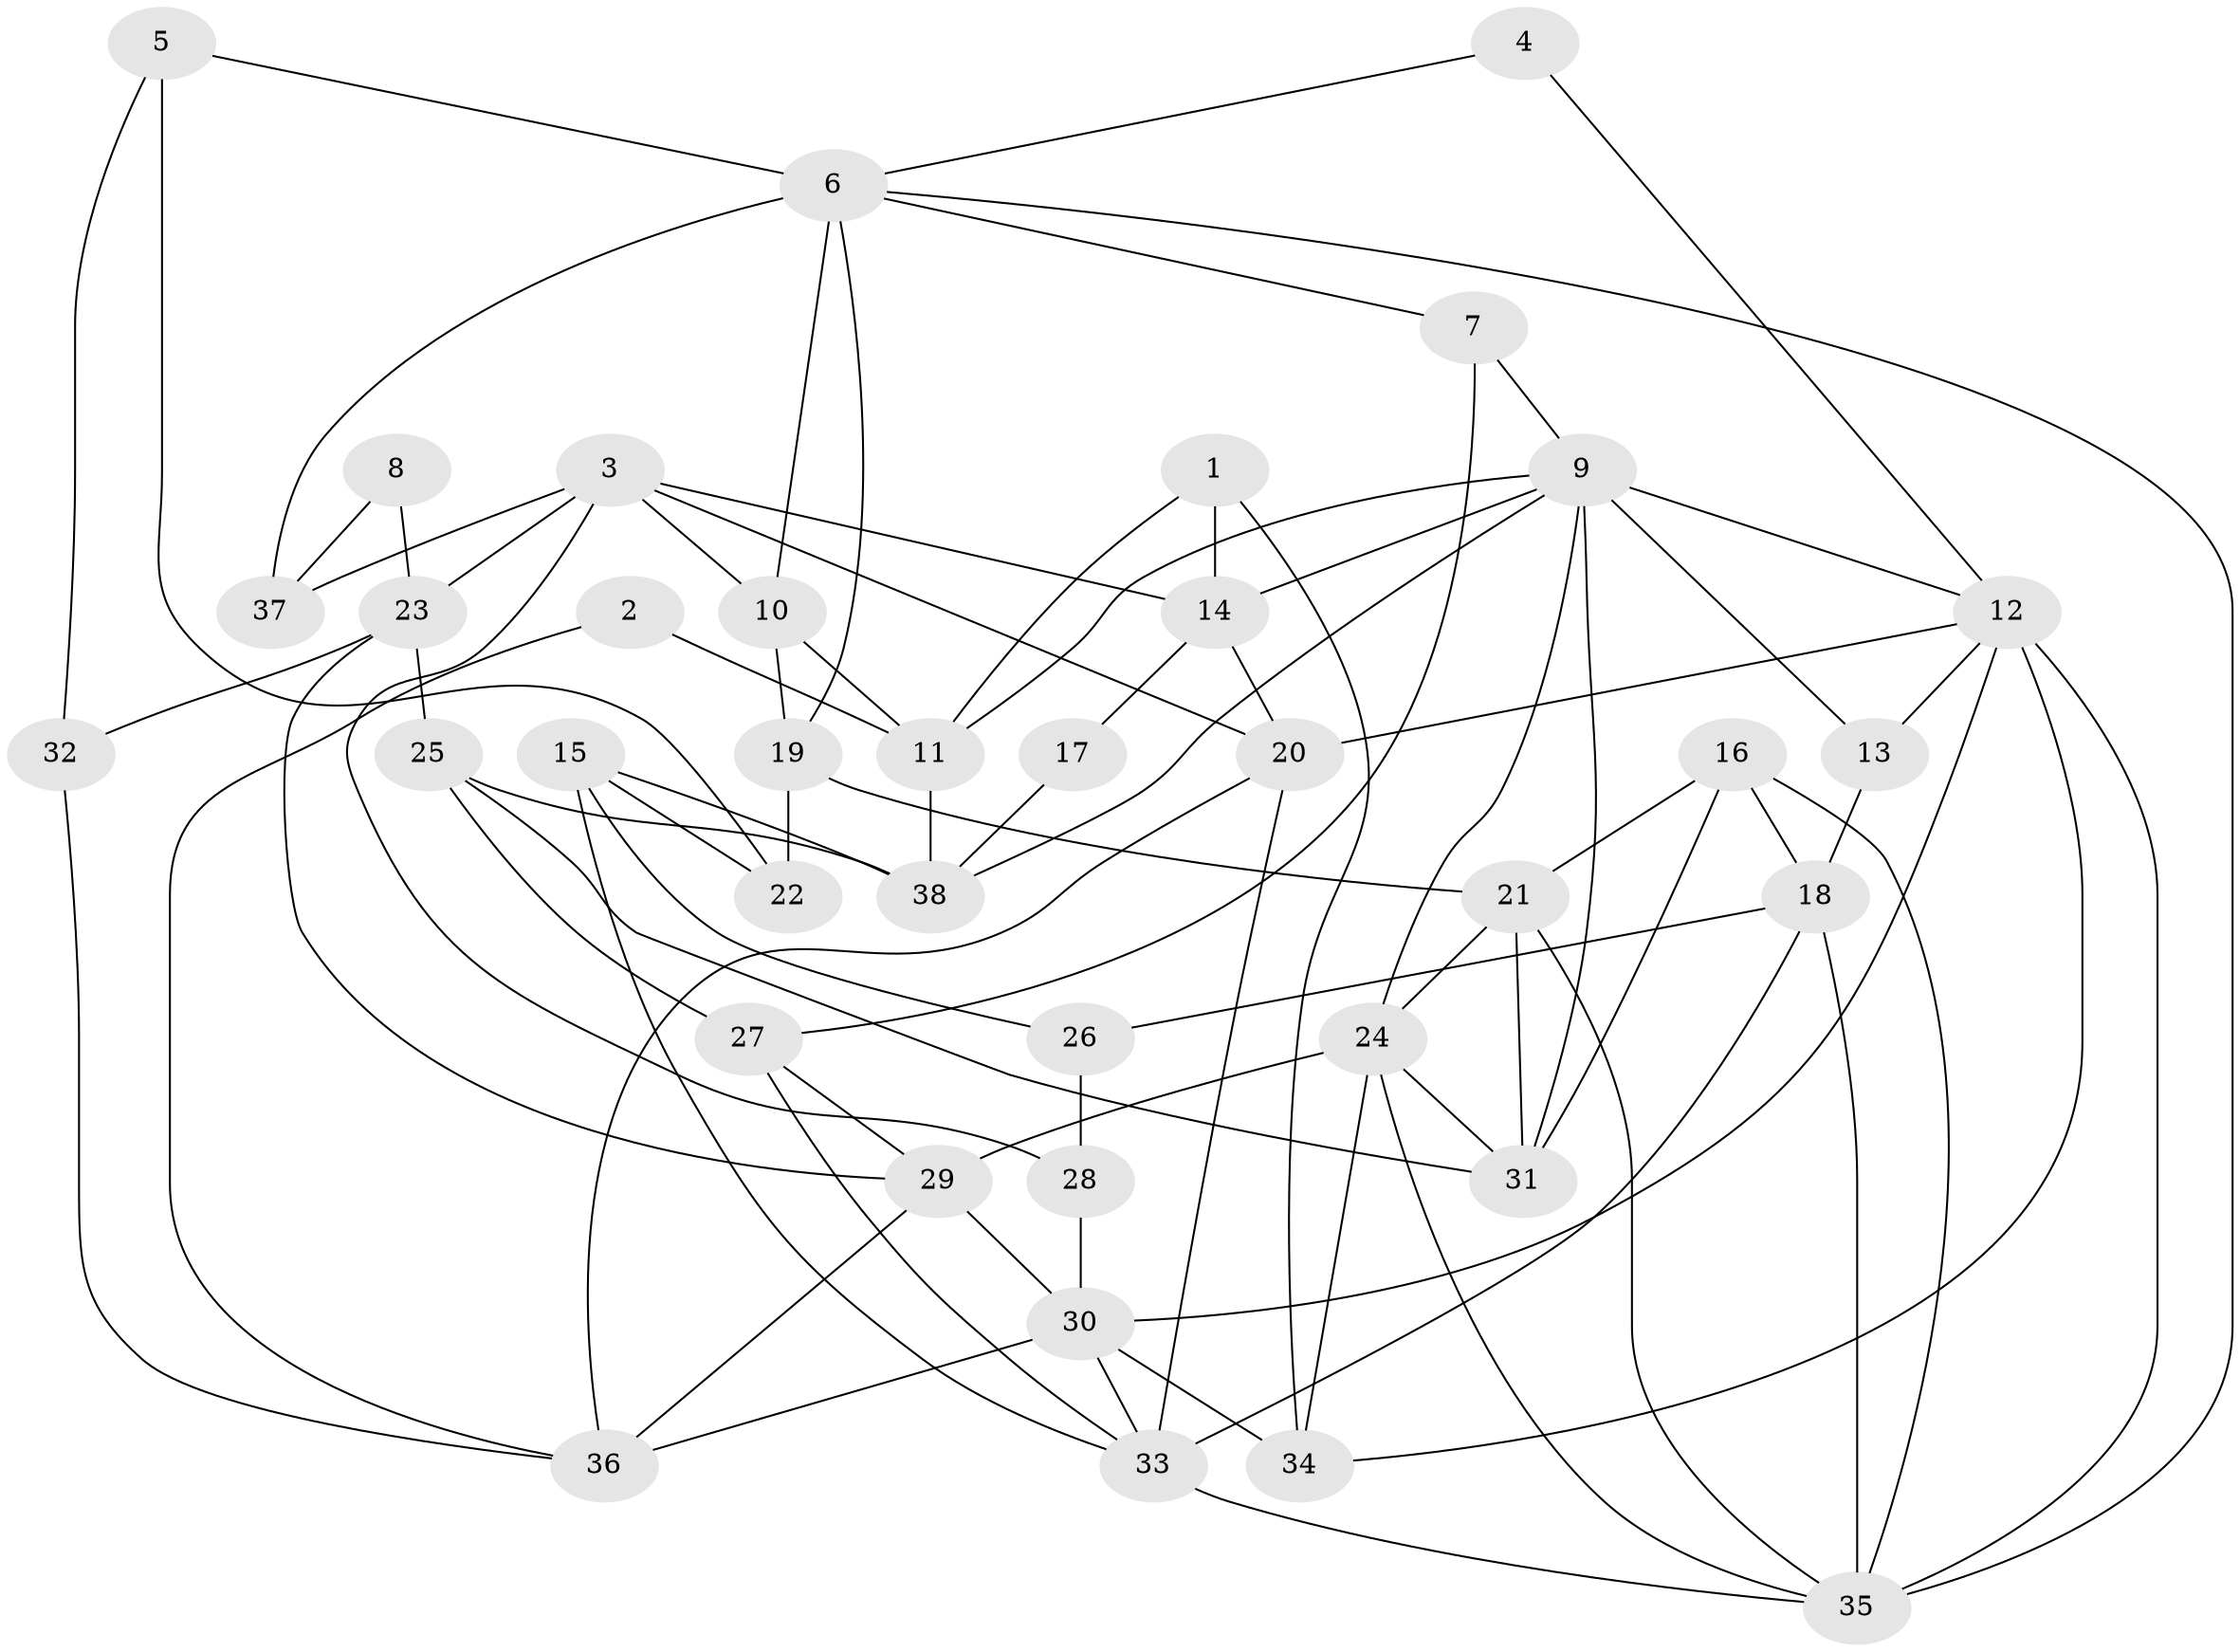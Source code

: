 // original degree distribution, {2: 0.12962962962962962, 4: 0.2222222222222222, 3: 0.2777777777777778, 6: 0.12962962962962962, 5: 0.2222222222222222, 7: 0.018518518518518517}
// Generated by graph-tools (version 1.1) at 2025/37/03/04/25 23:37:10]
// undirected, 38 vertices, 83 edges
graph export_dot {
  node [color=gray90,style=filled];
  1;
  2;
  3;
  4;
  5;
  6;
  7;
  8;
  9;
  10;
  11;
  12;
  13;
  14;
  15;
  16;
  17;
  18;
  19;
  20;
  21;
  22;
  23;
  24;
  25;
  26;
  27;
  28;
  29;
  30;
  31;
  32;
  33;
  34;
  35;
  36;
  37;
  38;
  1 -- 11 [weight=1.0];
  1 -- 14 [weight=1.0];
  1 -- 34 [weight=1.0];
  2 -- 11 [weight=1.0];
  2 -- 36 [weight=1.0];
  3 -- 10 [weight=1.0];
  3 -- 14 [weight=1.0];
  3 -- 20 [weight=1.0];
  3 -- 23 [weight=1.0];
  3 -- 28 [weight=1.0];
  3 -- 37 [weight=1.0];
  4 -- 6 [weight=1.0];
  4 -- 12 [weight=1.0];
  5 -- 6 [weight=1.0];
  5 -- 22 [weight=1.0];
  5 -- 32 [weight=1.0];
  6 -- 7 [weight=1.0];
  6 -- 10 [weight=1.0];
  6 -- 19 [weight=1.0];
  6 -- 35 [weight=1.0];
  6 -- 37 [weight=2.0];
  7 -- 9 [weight=1.0];
  7 -- 27 [weight=1.0];
  8 -- 23 [weight=1.0];
  8 -- 37 [weight=1.0];
  9 -- 11 [weight=1.0];
  9 -- 12 [weight=1.0];
  9 -- 13 [weight=1.0];
  9 -- 14 [weight=1.0];
  9 -- 24 [weight=1.0];
  9 -- 31 [weight=1.0];
  9 -- 38 [weight=1.0];
  10 -- 11 [weight=1.0];
  10 -- 19 [weight=1.0];
  11 -- 38 [weight=1.0];
  12 -- 13 [weight=1.0];
  12 -- 20 [weight=1.0];
  12 -- 30 [weight=1.0];
  12 -- 34 [weight=1.0];
  12 -- 35 [weight=1.0];
  13 -- 18 [weight=1.0];
  14 -- 17 [weight=1.0];
  14 -- 20 [weight=1.0];
  15 -- 22 [weight=1.0];
  15 -- 26 [weight=1.0];
  15 -- 33 [weight=1.0];
  15 -- 38 [weight=1.0];
  16 -- 18 [weight=1.0];
  16 -- 21 [weight=1.0];
  16 -- 31 [weight=1.0];
  16 -- 35 [weight=1.0];
  17 -- 38 [weight=1.0];
  18 -- 26 [weight=1.0];
  18 -- 33 [weight=1.0];
  18 -- 35 [weight=1.0];
  19 -- 21 [weight=1.0];
  19 -- 22 [weight=1.0];
  20 -- 33 [weight=1.0];
  20 -- 36 [weight=1.0];
  21 -- 24 [weight=1.0];
  21 -- 31 [weight=1.0];
  21 -- 35 [weight=1.0];
  23 -- 25 [weight=1.0];
  23 -- 29 [weight=1.0];
  23 -- 32 [weight=1.0];
  24 -- 29 [weight=2.0];
  24 -- 31 [weight=2.0];
  24 -- 34 [weight=1.0];
  24 -- 35 [weight=1.0];
  25 -- 27 [weight=1.0];
  25 -- 31 [weight=2.0];
  25 -- 38 [weight=1.0];
  26 -- 28 [weight=1.0];
  27 -- 29 [weight=1.0];
  27 -- 33 [weight=1.0];
  28 -- 30 [weight=2.0];
  29 -- 30 [weight=1.0];
  29 -- 36 [weight=1.0];
  30 -- 33 [weight=1.0];
  30 -- 34 [weight=1.0];
  30 -- 36 [weight=1.0];
  32 -- 36 [weight=1.0];
  33 -- 35 [weight=1.0];
}

